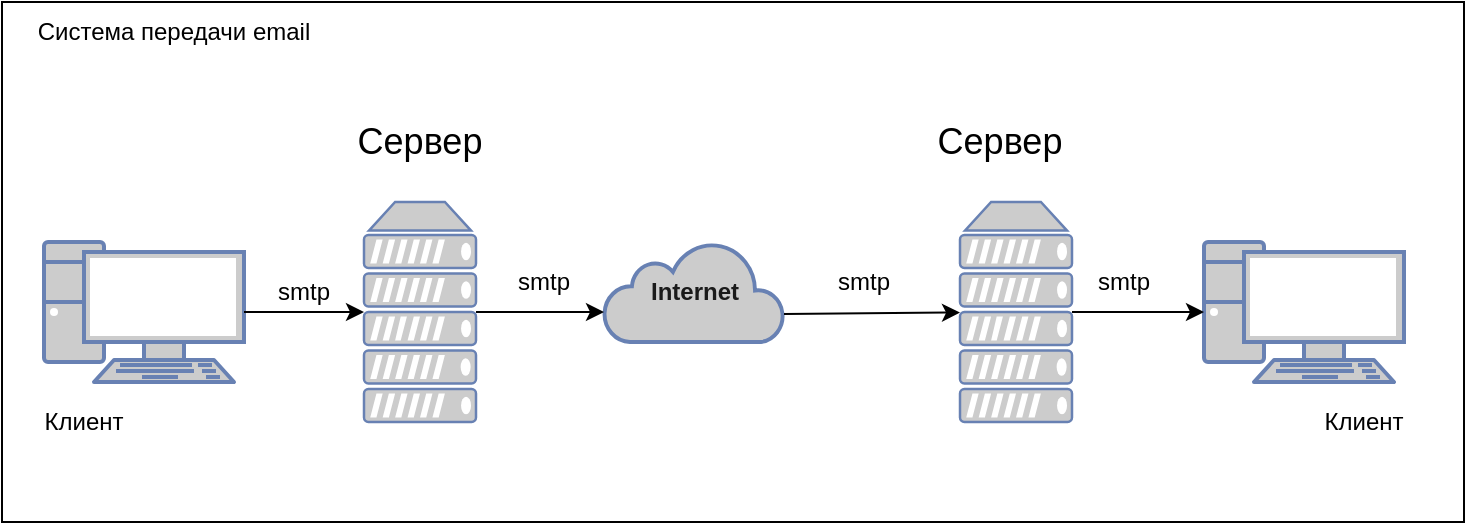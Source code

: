 <mxfile version="13.9.9" type="device"><diagram id="H0RmkLNxokVOp99bpQfy" name="Страница 1"><mxGraphModel dx="1086" dy="806" grid="1" gridSize="10" guides="1" tooltips="1" connect="1" arrows="1" fold="1" page="1" pageScale="1" pageWidth="827" pageHeight="1169" math="0" shadow="0"><root><mxCell id="0"/><mxCell id="1" parent="0"/><mxCell id="vTSzhqNDYjM9x96WdWWj-8" value="" style="rounded=0;whiteSpace=wrap;html=1;" vertex="1" parent="1"><mxGeometry x="39" y="70" width="731" height="260" as="geometry"/></mxCell><mxCell id="vTSzhqNDYjM9x96WdWWj-1" value="" style="fontColor=#0066CC;verticalAlign=top;verticalLabelPosition=bottom;labelPosition=center;align=center;html=1;outlineConnect=0;fillColor=#CCCCCC;strokeColor=#6881B3;gradientColor=none;gradientDirection=north;strokeWidth=2;shape=mxgraph.networks.server;" vertex="1" parent="1"><mxGeometry x="220" y="170" width="56" height="110" as="geometry"/></mxCell><mxCell id="vTSzhqNDYjM9x96WdWWj-2" value="" style="fontColor=#0066CC;verticalAlign=top;verticalLabelPosition=bottom;labelPosition=center;align=center;html=1;outlineConnect=0;fillColor=#CCCCCC;strokeColor=#6881B3;gradientColor=none;gradientDirection=north;strokeWidth=2;shape=mxgraph.networks.pc;" vertex="1" parent="1"><mxGeometry x="60" y="190" width="100" height="70" as="geometry"/></mxCell><mxCell id="vTSzhqNDYjM9x96WdWWj-4" value="" style="fontColor=#0066CC;verticalAlign=top;verticalLabelPosition=bottom;labelPosition=center;align=center;html=1;outlineConnect=0;fillColor=#CCCCCC;strokeColor=#6881B3;gradientColor=none;gradientDirection=north;strokeWidth=2;shape=mxgraph.networks.pc;" vertex="1" parent="1"><mxGeometry x="640" y="190" width="100" height="70" as="geometry"/></mxCell><mxCell id="vTSzhqNDYjM9x96WdWWj-11" value="&lt;font style=&quot;font-size: 18px&quot;&gt;Сервер&lt;/font&gt;" style="text;html=1;strokeColor=none;fillColor=none;align=center;verticalAlign=middle;whiteSpace=wrap;rounded=0;" vertex="1" parent="1"><mxGeometry x="228" y="130" width="40" height="20" as="geometry"/></mxCell><mxCell id="vTSzhqNDYjM9x96WdWWj-12" value="Клиент" style="text;html=1;strokeColor=none;fillColor=none;align=center;verticalAlign=middle;whiteSpace=wrap;rounded=0;" vertex="1" parent="1"><mxGeometry x="60" y="270" width="40" height="20" as="geometry"/></mxCell><mxCell id="vTSzhqNDYjM9x96WdWWj-14" value="Клиент" style="text;html=1;strokeColor=none;fillColor=none;align=center;verticalAlign=middle;whiteSpace=wrap;rounded=0;" vertex="1" parent="1"><mxGeometry x="700" y="270" width="40" height="20" as="geometry"/></mxCell><mxCell id="vTSzhqNDYjM9x96WdWWj-18" value="&lt;font color=&quot;#1a1a1a&quot;&gt;&lt;b&gt;Internet&lt;/b&gt;&lt;/font&gt;" style="html=1;outlineConnect=0;fillColor=#CCCCCC;strokeColor=#6881B3;gradientColor=none;gradientDirection=north;strokeWidth=2;shape=mxgraph.networks.cloud;fontColor=#ffffff;" vertex="1" parent="1"><mxGeometry x="340" y="190" width="90" height="50" as="geometry"/></mxCell><mxCell id="vTSzhqNDYjM9x96WdWWj-19" value="" style="fontColor=#0066CC;verticalAlign=top;verticalLabelPosition=bottom;labelPosition=center;align=center;html=1;outlineConnect=0;fillColor=#CCCCCC;strokeColor=#6881B3;gradientColor=none;gradientDirection=north;strokeWidth=2;shape=mxgraph.networks.server;" vertex="1" parent="1"><mxGeometry x="518" y="170" width="56" height="110" as="geometry"/></mxCell><mxCell id="vTSzhqNDYjM9x96WdWWj-20" value="&lt;font style=&quot;font-size: 18px&quot;&gt;Сервер&lt;/font&gt;" style="text;html=1;strokeColor=none;fillColor=none;align=center;verticalAlign=middle;whiteSpace=wrap;rounded=0;" vertex="1" parent="1"><mxGeometry x="518" y="130" width="40" height="20" as="geometry"/></mxCell><mxCell id="vTSzhqNDYjM9x96WdWWj-21" value="" style="endArrow=classic;html=1;exitX=1;exitY=0.5;exitDx=0;exitDy=0;exitPerimeter=0;" edge="1" parent="1" source="vTSzhqNDYjM9x96WdWWj-2" target="vTSzhqNDYjM9x96WdWWj-1"><mxGeometry width="50" height="50" relative="1" as="geometry"><mxPoint x="390" y="430" as="sourcePoint"/><mxPoint x="440" y="380" as="targetPoint"/></mxGeometry></mxCell><mxCell id="vTSzhqNDYjM9x96WdWWj-22" value="" style="endArrow=classic;html=1;exitX=1;exitY=0.5;exitDx=0;exitDy=0;exitPerimeter=0;entryX=0;entryY=0.7;entryDx=0;entryDy=0;entryPerimeter=0;" edge="1" parent="1" source="vTSzhqNDYjM9x96WdWWj-1" target="vTSzhqNDYjM9x96WdWWj-18"><mxGeometry width="50" height="50" relative="1" as="geometry"><mxPoint x="310" y="250" as="sourcePoint"/><mxPoint x="360" y="200" as="targetPoint"/></mxGeometry></mxCell><mxCell id="vTSzhqNDYjM9x96WdWWj-23" value="" style="endArrow=classic;html=1;" edge="1" parent="1" target="vTSzhqNDYjM9x96WdWWj-19"><mxGeometry width="50" height="50" relative="1" as="geometry"><mxPoint x="430" y="226" as="sourcePoint"/><mxPoint x="540" y="310" as="targetPoint"/></mxGeometry></mxCell><mxCell id="vTSzhqNDYjM9x96WdWWj-24" value="" style="endArrow=classic;html=1;exitX=1;exitY=0.5;exitDx=0;exitDy=0;exitPerimeter=0;entryX=0;entryY=0.5;entryDx=0;entryDy=0;entryPerimeter=0;" edge="1" parent="1" source="vTSzhqNDYjM9x96WdWWj-19" target="vTSzhqNDYjM9x96WdWWj-4"><mxGeometry width="50" height="50" relative="1" as="geometry"><mxPoint x="610" y="330" as="sourcePoint"/><mxPoint x="660" y="280" as="targetPoint"/></mxGeometry></mxCell><mxCell id="vTSzhqNDYjM9x96WdWWj-25" value="Сиcтема передачи email" style="text;html=1;strokeColor=none;fillColor=none;align=center;verticalAlign=middle;whiteSpace=wrap;rounded=0;" vertex="1" parent="1"><mxGeometry x="50" y="80" width="150" height="10" as="geometry"/></mxCell><mxCell id="vTSzhqNDYjM9x96WdWWj-27" value="smtp" style="text;html=1;strokeColor=none;fillColor=none;align=center;verticalAlign=middle;whiteSpace=wrap;rounded=0;" vertex="1" parent="1"><mxGeometry x="170" y="205" width="40" height="20" as="geometry"/></mxCell><mxCell id="vTSzhqNDYjM9x96WdWWj-28" value="smtp" style="text;html=1;strokeColor=none;fillColor=none;align=center;verticalAlign=middle;whiteSpace=wrap;rounded=0;" vertex="1" parent="1"><mxGeometry x="290" y="200" width="40" height="20" as="geometry"/></mxCell><mxCell id="vTSzhqNDYjM9x96WdWWj-29" value="smtp" style="text;html=1;strokeColor=none;fillColor=none;align=center;verticalAlign=middle;whiteSpace=wrap;rounded=0;" vertex="1" parent="1"><mxGeometry x="450" y="200" width="40" height="20" as="geometry"/></mxCell><mxCell id="vTSzhqNDYjM9x96WdWWj-30" value="smtp" style="text;html=1;strokeColor=none;fillColor=none;align=center;verticalAlign=middle;whiteSpace=wrap;rounded=0;" vertex="1" parent="1"><mxGeometry x="580" y="200" width="40" height="20" as="geometry"/></mxCell></root></mxGraphModel></diagram></mxfile>